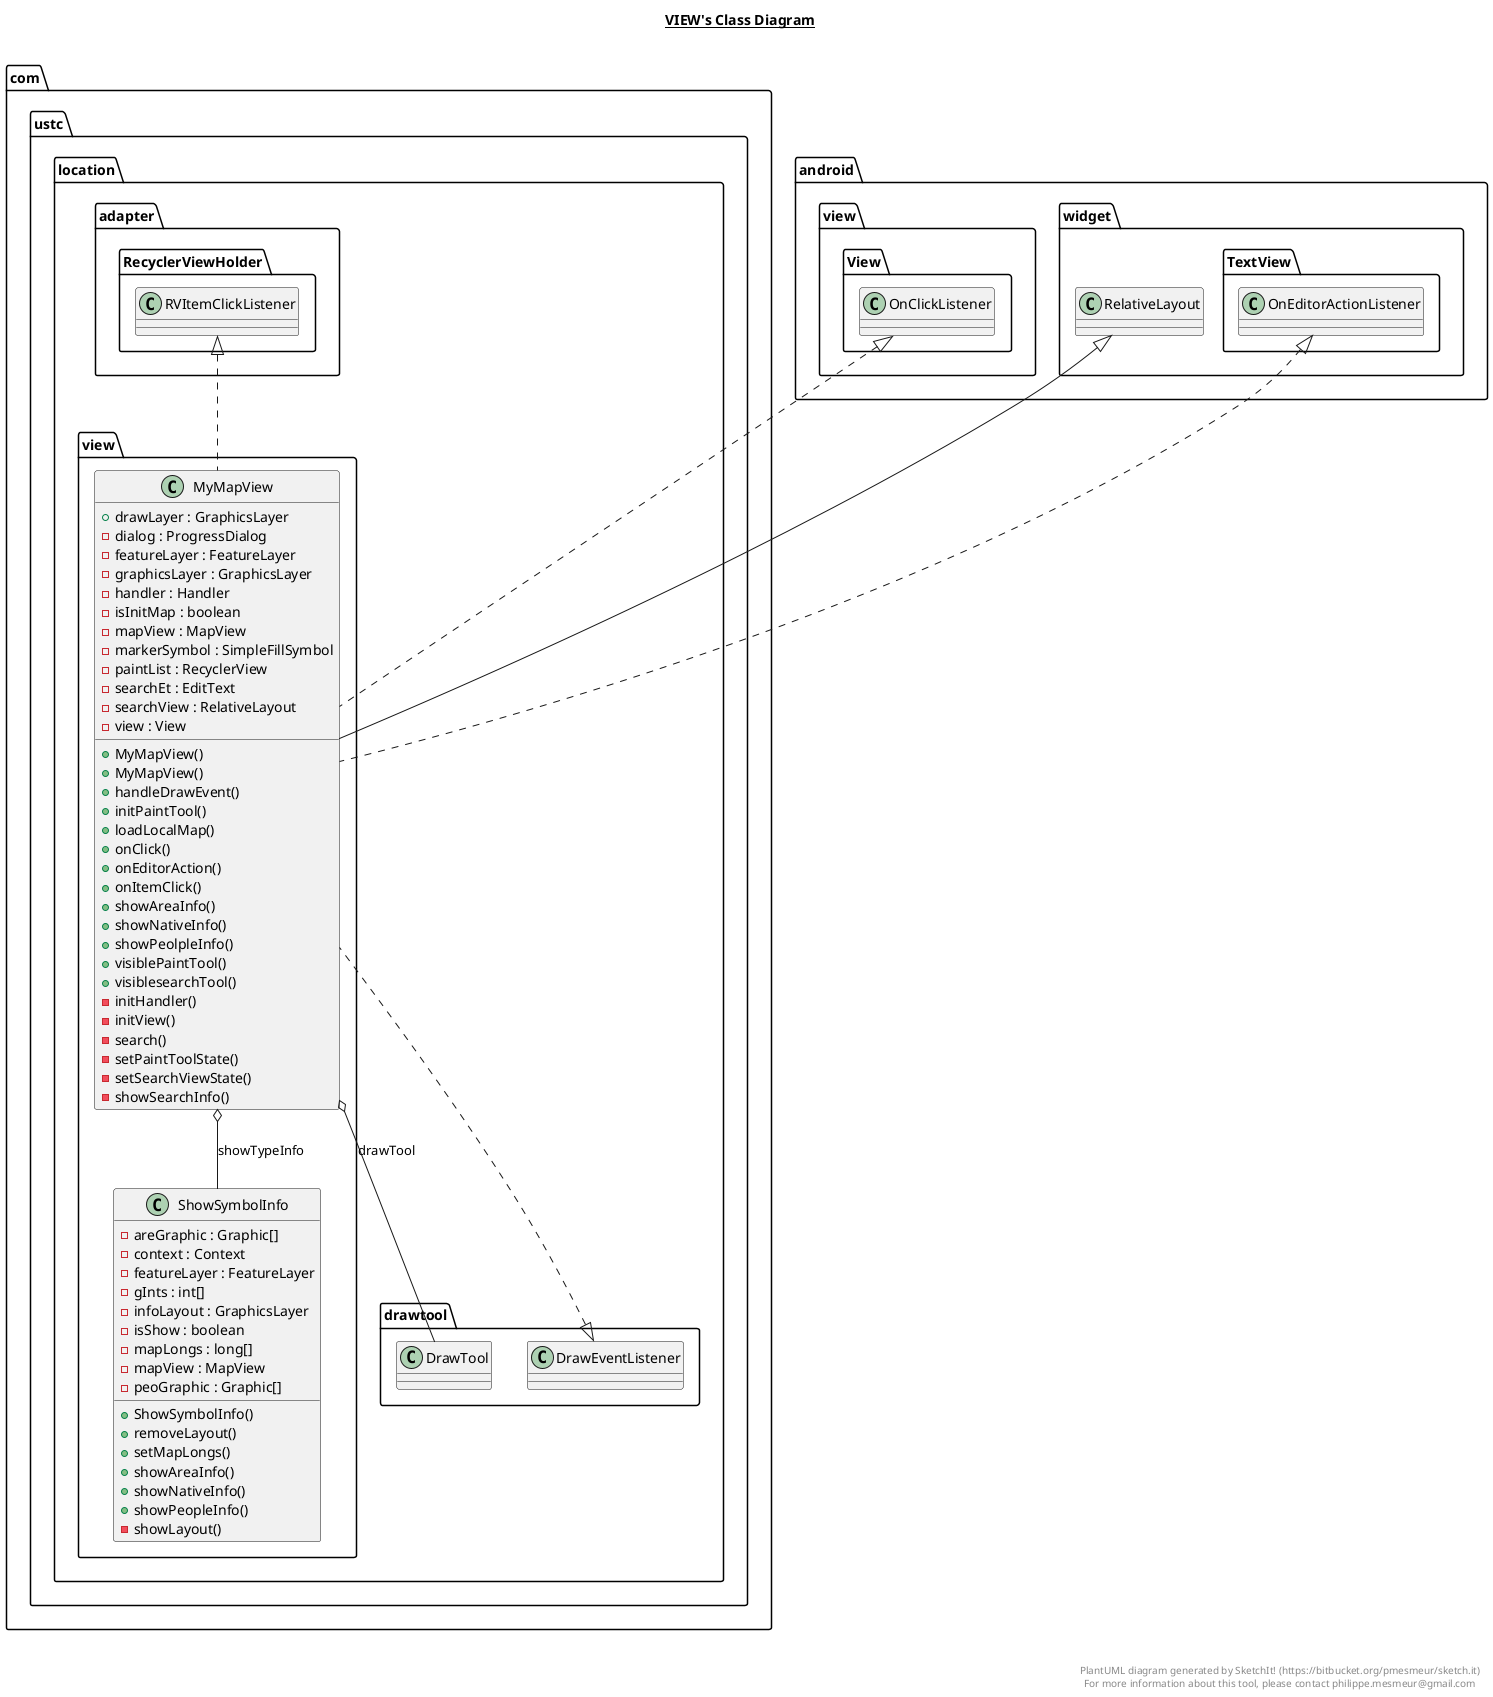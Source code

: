 @startuml

title __VIEW's Class Diagram__\n

  namespace com.ustc.location {
    namespace view {
      class com.ustc.location.view.MyMapView {
          + drawLayer : GraphicsLayer
          - dialog : ProgressDialog
          - featureLayer : FeatureLayer
          - graphicsLayer : GraphicsLayer
          - handler : Handler
          - isInitMap : boolean
          - mapView : MapView
          - markerSymbol : SimpleFillSymbol
          - paintList : RecyclerView
          - searchEt : EditText
          - searchView : RelativeLayout
          - view : View
          + MyMapView()
          + MyMapView()
          + handleDrawEvent()
          + initPaintTool()
          + loadLocalMap()
          + onClick()
          + onEditorAction()
          + onItemClick()
          + showAreaInfo()
          + showNativeInfo()
          + showPeolpleInfo()
          + visiblePaintTool()
          + visiblesearchTool()
          - initHandler()
          - initView()
          - search()
          - setPaintToolState()
          - setSearchViewState()
          - showSearchInfo()
      }
    }
  }
  

  namespace com.ustc.location {
    namespace view {
      class com.ustc.location.view.ShowSymbolInfo {
          - areGraphic : Graphic[]
          - context : Context
          - featureLayer : FeatureLayer
          - gInts : int[]
          - infoLayout : GraphicsLayer
          - isShow : boolean
          - mapLongs : long[]
          - mapView : MapView
          - peoGraphic : Graphic[]
          + ShowSymbolInfo()
          + removeLayout()
          + setMapLongs()
          + showAreaInfo()
          + showNativeInfo()
          + showPeopleInfo()
          - showLayout()
      }
    }
  }
  

  com.ustc.location.view.MyMapView .up.|> android.view.View.OnClickListener
  com.ustc.location.view.MyMapView .up.|> android.widget.TextView.OnEditorActionListener
  com.ustc.location.view.MyMapView .up.|> com.ustc.location.adapter.RecyclerViewHolder.RVItemClickListener
  com.ustc.location.view.MyMapView .up.|> com.ustc.location.drawtool.DrawEventListener
  com.ustc.location.view.MyMapView -up-|> android.widget.RelativeLayout
  com.ustc.location.view.MyMapView o-- com.ustc.location.drawtool.DrawTool : drawTool
  com.ustc.location.view.MyMapView o-- com.ustc.location.view.ShowSymbolInfo : showTypeInfo


right footer


PlantUML diagram generated by SketchIt! (https://bitbucket.org/pmesmeur/sketch.it)
For more information about this tool, please contact philippe.mesmeur@gmail.com
endfooter

@enduml
